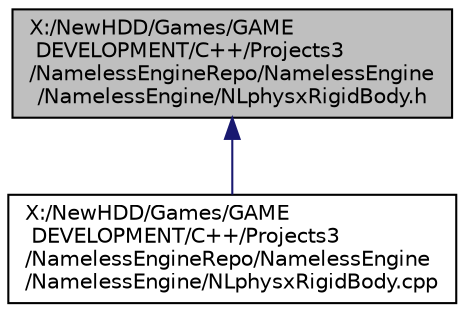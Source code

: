 digraph "X:/NewHDD/Games/GAME DEVELOPMENT/C++/Projects3/NamelessEngineRepo/NamelessEngine/NamelessEngine/NLphysxRigidBody.h"
{
  edge [fontname="Helvetica",fontsize="10",labelfontname="Helvetica",labelfontsize="10"];
  node [fontname="Helvetica",fontsize="10",shape=record];
  Node10 [label="X:/NewHDD/Games/GAME\l DEVELOPMENT/C++/Projects3\l/NamelessEngineRepo/NamelessEngine\l/NamelessEngine/NLphysxRigidBody.h",height=0.2,width=0.4,color="black", fillcolor="grey75", style="filled", fontcolor="black"];
  Node10 -> Node11 [dir="back",color="midnightblue",fontsize="10",style="solid",fontname="Helvetica"];
  Node11 [label="X:/NewHDD/Games/GAME\l DEVELOPMENT/C++/Projects3\l/NamelessEngineRepo/NamelessEngine\l/NamelessEngine/NLphysxRigidBody.cpp",height=0.2,width=0.4,color="black", fillcolor="white", style="filled",URL="$_n_lphysx_rigid_body_8cpp.html"];
}
